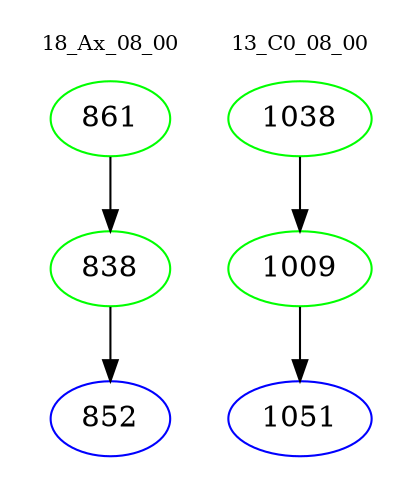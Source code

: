 digraph{
subgraph cluster_0 {
color = white
label = "18_Ax_08_00";
fontsize=10;
T0_861 [label="861", color="green"]
T0_861 -> T0_838 [color="black"]
T0_838 [label="838", color="green"]
T0_838 -> T0_852 [color="black"]
T0_852 [label="852", color="blue"]
}
subgraph cluster_1 {
color = white
label = "13_C0_08_00";
fontsize=10;
T1_1038 [label="1038", color="green"]
T1_1038 -> T1_1009 [color="black"]
T1_1009 [label="1009", color="green"]
T1_1009 -> T1_1051 [color="black"]
T1_1051 [label="1051", color="blue"]
}
}
